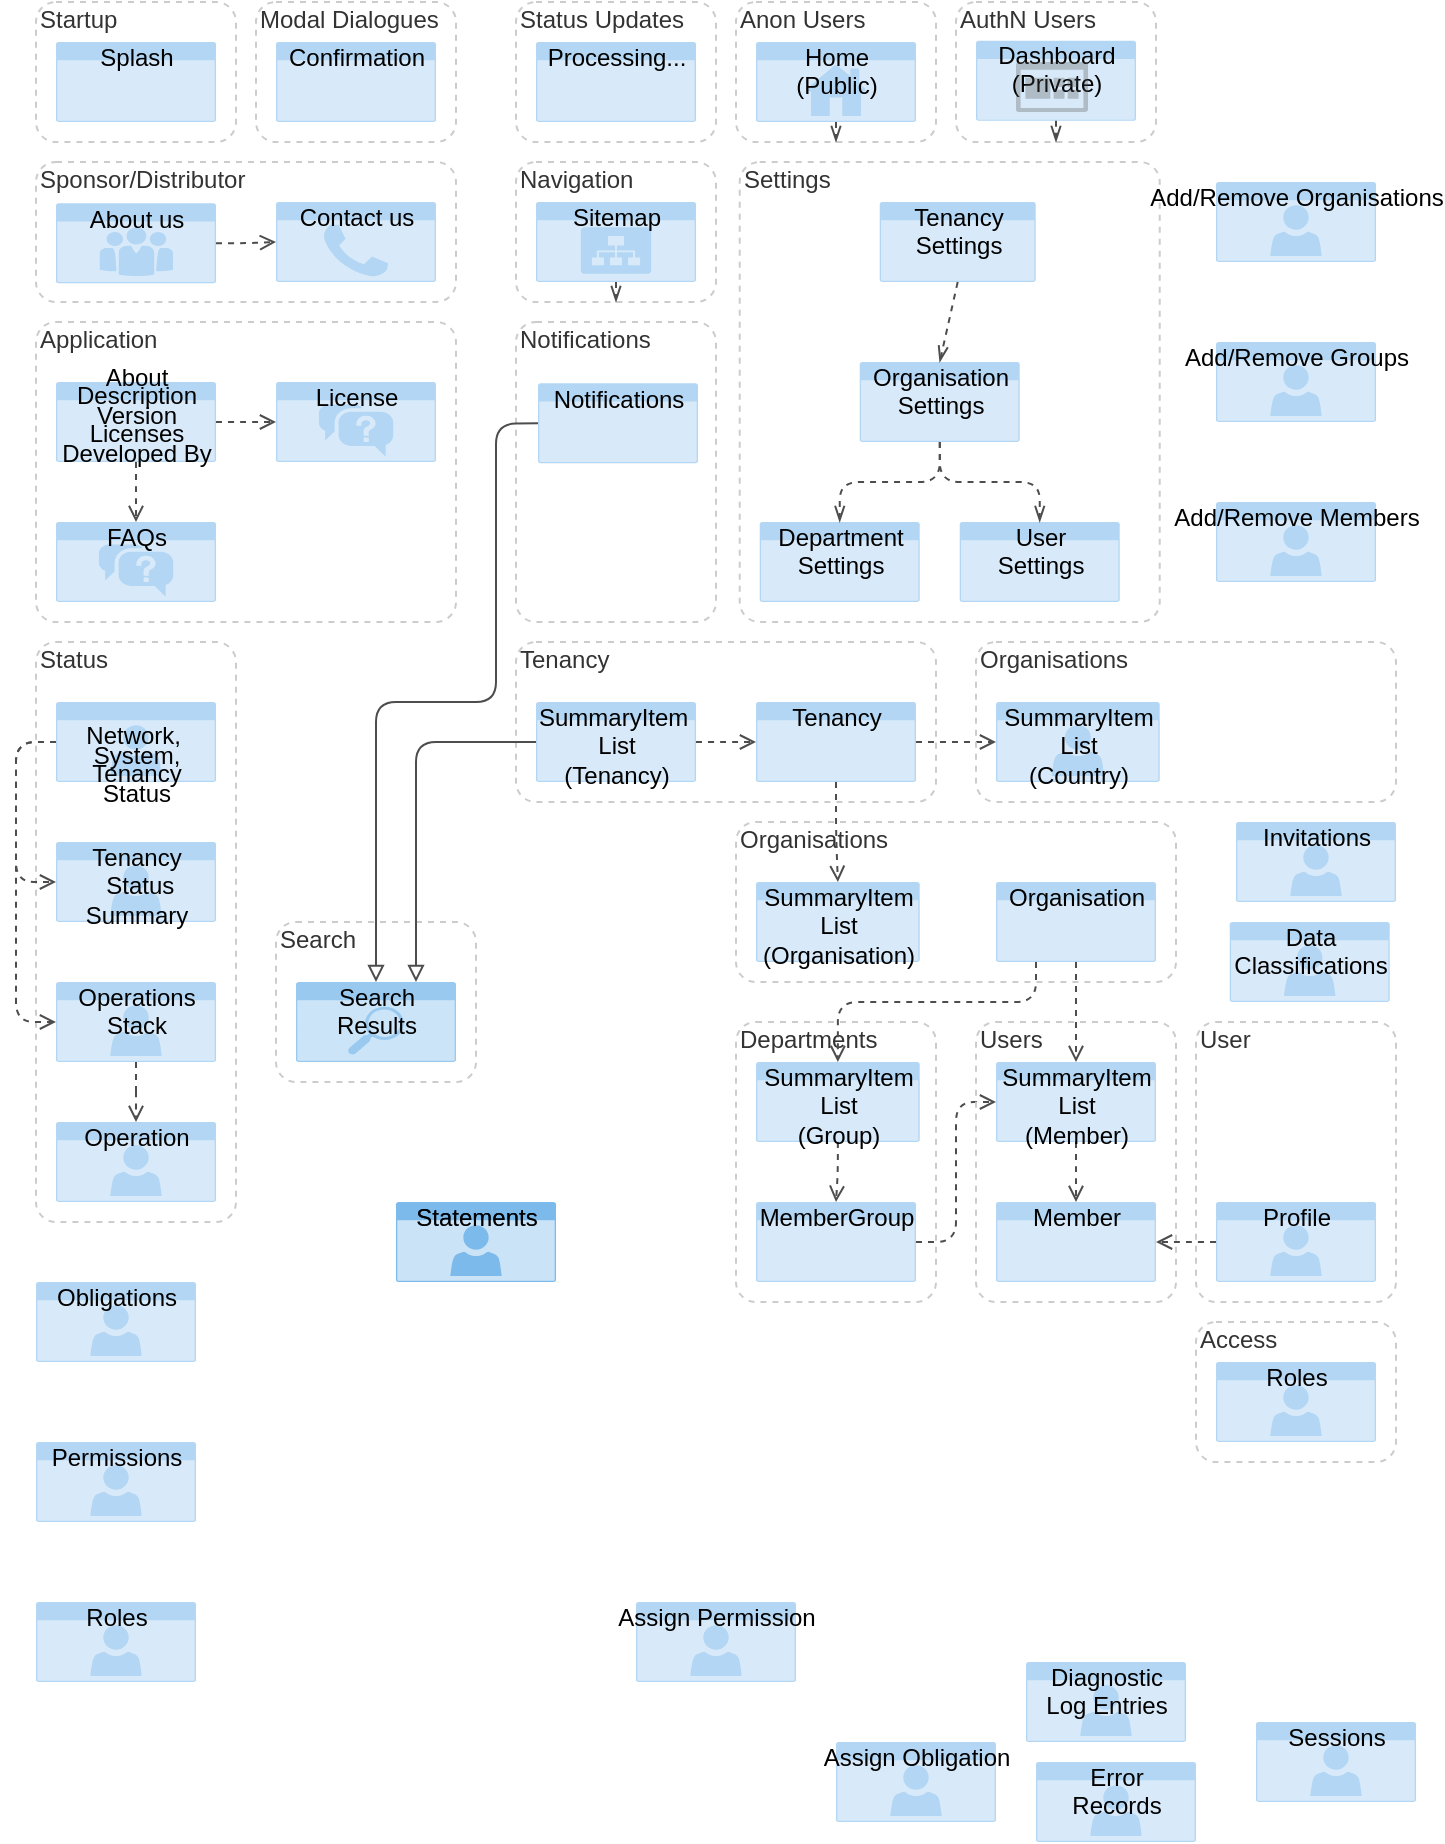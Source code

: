 <mxfile version="20.2.4" type="google"><diagram id="DtcWPcpHC0TI3k1cmq69" name="Page-1"><mxGraphModel grid="1" page="1" gridSize="10" guides="1" tooltips="1" connect="1" arrows="1" fold="1" pageScale="1" pageWidth="827" pageHeight="1169" math="0" shadow="0"><root><mxCell id="0"/><mxCell id="1" parent="0"/><mxCell id="GLeJWhqh9cPsyBBx3A72-1" value="Modal Dialogues" style="rounded=1;whiteSpace=wrap;html=1;shadow=0;glass=0;comic=0;strokeColor=#CCCCCC;fillColor=none;fontSize=12;align=left;fontColor=#333333;recursiveResize=0;container=1;collapsible=0;dashed=1;verticalAlign=top;spacing=2;spacingTop=-5;absoluteArcSize=1;" vertex="1" parent="1"><mxGeometry x="230" y="240" width="100" height="70" as="geometry"/></mxCell><mxCell id="GLeJWhqh9cPsyBBx3A72-2" value="Confirmation" style="html=1;strokeColor=none;fillColor=#0079D6;labelPosition=center;verticalLabelPosition=middle;verticalAlign=top;align=center;fontSize=12;outlineConnect=0;spacingTop=-6;fontColor=#000000;shape=mxgraph.sitemap.page;comic=0;opacity=30;" vertex="1" parent="GLeJWhqh9cPsyBBx3A72-1"><mxGeometry x="10" y="20" width="80" height="40" as="geometry"/></mxCell><mxCell id="GLeJWhqh9cPsyBBx3A72-3" value="" style="shape=image;html=1;verticalAlign=top;verticalLabelPosition=bottom;labelBackgroundColor=#ffffff;imageAspect=0;aspect=fixed;image=https://cdn4.iconfinder.com/data/icons/universal-7/614/13_-_Question-128.png;comic=0;strokeColor=#000000;strokeWidth=1;fillColor=none;gradientColor=#ffffff;fontSize=12;fontColor=#000000;opacity=30;align=center;" vertex="1" parent="GLeJWhqh9cPsyBBx3A72-1"><mxGeometry x="40" y="35" width="20" height="20" as="geometry"/></mxCell><mxCell id="GLeJWhqh9cPsyBBx3A72-4" value="Settings" style="rounded=1;whiteSpace=wrap;html=1;shadow=0;glass=0;comic=0;strokeColor=#CCCCCC;fillColor=none;fontSize=12;align=left;fontColor=#333333;recursiveResize=0;container=1;collapsible=0;dashed=1;verticalAlign=top;spacing=2;spacingTop=-5;absoluteArcSize=1;" vertex="1" parent="1"><mxGeometry x="471.86" y="320" width="210" height="230" as="geometry"/></mxCell><mxCell id="GLeJWhqh9cPsyBBx3A72-5" value="User &lt;br style=&quot;font-size: 12px;&quot;&gt;Settings" style="html=1;strokeColor=none;fillColor=#0079D6;labelPosition=center;verticalLabelPosition=middle;verticalAlign=top;align=center;fontSize=12;outlineConnect=0;spacingTop=-6;fontColor=#000000;shape=mxgraph.sitemap.page;comic=0;opacity=30;" vertex="1" parent="GLeJWhqh9cPsyBBx3A72-4"><mxGeometry x="110" y="180" width="80" height="40" as="geometry"/></mxCell><mxCell id="GLeJWhqh9cPsyBBx3A72-6" value="Tenancy &lt;br style=&quot;font-size: 12px;&quot;&gt;Settings" style="html=1;strokeColor=none;fillColor=#0079D6;labelPosition=center;verticalLabelPosition=middle;verticalAlign=top;align=center;fontSize=12;outlineConnect=0;spacingTop=-6;fontColor=#000000;shape=mxgraph.sitemap.page;comic=0;opacity=30;" vertex="1" parent="GLeJWhqh9cPsyBBx3A72-4"><mxGeometry x="70" y="20" width="78" height="40" as="geometry"/></mxCell><mxCell id="GLeJWhqh9cPsyBBx3A72-7" style="edgeStyle=orthogonalEdgeStyle;rounded=1;orthogonalLoop=1;jettySize=auto;html=1;entryX=0.5;entryY=0;entryDx=0;entryDy=0;entryPerimeter=0;dashed=1;startArrow=none;startFill=0;endArrow=openThin;endFill=0;strokeColor=#4D4D4D;fontSize=12;fontColor=#000000;" edge="1" parent="GLeJWhqh9cPsyBBx3A72-4" source="GLeJWhqh9cPsyBBx3A72-8" target="GLeJWhqh9cPsyBBx3A72-5"><mxGeometry relative="1" as="geometry"><mxPoint x="149.0" y="172.5" as="targetPoint"/></mxGeometry></mxCell><mxCell id="GLeJWhqh9cPsyBBx3A72-8" value="Organisation&lt;br style=&quot;font-size: 12px;&quot;&gt;Settings" style="html=1;strokeColor=none;fillColor=#0079D6;labelPosition=center;verticalLabelPosition=middle;verticalAlign=top;align=center;fontSize=12;outlineConnect=0;spacingTop=-6;fontColor=#000000;shape=mxgraph.sitemap.page;comic=0;opacity=30;" vertex="1" parent="GLeJWhqh9cPsyBBx3A72-4"><mxGeometry x="60" y="100" width="80" height="40" as="geometry"/></mxCell><mxCell id="GLeJWhqh9cPsyBBx3A72-9" style="rounded=1;orthogonalLoop=1;jettySize=auto;html=1;entryX=0.5;entryY=0;entryDx=0;entryDy=0;entryPerimeter=0;dashed=1;startArrow=none;startFill=0;endArrow=openThin;endFill=0;strokeColor=#4D4D4D;fontSize=12;fontColor=#000000;exitX=0.5;exitY=1;exitDx=0;exitDy=0;exitPerimeter=0;" edge="1" parent="GLeJWhqh9cPsyBBx3A72-4" source="GLeJWhqh9cPsyBBx3A72-6" target="GLeJWhqh9cPsyBBx3A72-8"><mxGeometry relative="1" as="geometry"><mxPoint x="100.0" y="60" as="sourcePoint"/></mxGeometry></mxCell><mxCell id="GLeJWhqh9cPsyBBx3A72-10" value="Department&lt;br style=&quot;font-size: 12px;&quot;&gt;Settings" style="html=1;strokeColor=none;fillColor=#0079D6;labelPosition=center;verticalLabelPosition=middle;verticalAlign=top;align=center;fontSize=12;outlineConnect=0;spacingTop=-6;fontColor=#000000;shape=mxgraph.sitemap.page;comic=0;opacity=30;" vertex="1" parent="GLeJWhqh9cPsyBBx3A72-4"><mxGeometry x="10" y="180" width="80" height="40" as="geometry"/></mxCell><mxCell id="GLeJWhqh9cPsyBBx3A72-11" style="edgeStyle=orthogonalEdgeStyle;rounded=1;orthogonalLoop=1;jettySize=auto;html=1;dashed=1;startArrow=none;startFill=0;endArrow=openThin;endFill=0;strokeColor=#4D4D4D;fontSize=12;fontColor=#000000;entryX=0.5;entryY=0;entryDx=0;entryDy=0;entryPerimeter=0;" edge="1" parent="GLeJWhqh9cPsyBBx3A72-4" source="GLeJWhqh9cPsyBBx3A72-8" target="GLeJWhqh9cPsyBBx3A72-10"><mxGeometry relative="1" as="geometry"><mxPoint x="49.0" y="172.5" as="targetPoint"/></mxGeometry></mxCell><mxCell id="GLeJWhqh9cPsyBBx3A72-12" value="Application" style="rounded=1;whiteSpace=wrap;html=1;shadow=0;glass=0;comic=0;strokeColor=#CCCCCC;fillColor=none;fontSize=12;align=left;fontColor=#333333;recursiveResize=0;container=1;collapsible=0;dashed=1;verticalAlign=top;spacing=2;spacingTop=-5;absoluteArcSize=1;" vertex="1" parent="1"><mxGeometry x="120" y="400" width="210" height="150" as="geometry"/></mxCell><mxCell id="GLeJWhqh9cPsyBBx3A72-13" style="edgeStyle=elbowEdgeStyle;rounded=1;orthogonalLoop=1;jettySize=auto;html=1;dashed=1;startArrow=none;startFill=0;endArrow=open;endFill=0;strokeColor=#4D4D4D;fontSize=12;fontColor=#000000;" edge="1" parent="GLeJWhqh9cPsyBBx3A72-12" source="GLeJWhqh9cPsyBBx3A72-15" target="GLeJWhqh9cPsyBBx3A72-17"><mxGeometry relative="1" as="geometry"/></mxCell><mxCell id="GLeJWhqh9cPsyBBx3A72-14" style="edgeStyle=elbowEdgeStyle;rounded=1;orthogonalLoop=1;jettySize=auto;html=1;dashed=1;startArrow=none;startFill=0;endArrow=open;endFill=0;strokeColor=#4D4D4D;fontSize=12;fontColor=#000000;" edge="1" parent="GLeJWhqh9cPsyBBx3A72-12" source="GLeJWhqh9cPsyBBx3A72-15" target="GLeJWhqh9cPsyBBx3A72-16"><mxGeometry relative="1" as="geometry"/></mxCell><mxCell id="GLeJWhqh9cPsyBBx3A72-15" value="&lt;p style=&quot;line-height: 80%; font-size: 12px;&quot;&gt;&lt;br style=&quot;font-size: 12px;&quot;&gt;About&lt;br style=&quot;font-size: 12px;&quot;&gt;Description&lt;br style=&quot;font-size: 12px;&quot;&gt;Version&lt;br style=&quot;font-size: 12px;&quot;&gt;Licenses&lt;br style=&quot;font-size: 12px;&quot;&gt;Developed By&lt;br style=&quot;font-size: 12px;&quot;&gt;&lt;br style=&quot;font-size: 12px;&quot;&gt;&lt;/p&gt;" style="html=1;strokeColor=none;fillColor=#0079D6;labelPosition=center;verticalLabelPosition=middle;verticalAlign=middle;align=center;fontSize=12;outlineConnect=0;spacingTop=-6;fontColor=#000000;shape=mxgraph.sitemap.page;comic=0;opacity=30;" vertex="1" parent="GLeJWhqh9cPsyBBx3A72-12"><mxGeometry x="10" y="30" width="80" height="40" as="geometry"/></mxCell><mxCell id="GLeJWhqh9cPsyBBx3A72-16" value="FAQs" style="html=1;strokeColor=none;fillColor=#0079D6;labelPosition=center;verticalLabelPosition=middle;verticalAlign=top;align=center;fontSize=12;outlineConnect=0;spacingTop=-6;fontColor=#000000;shape=mxgraph.sitemap.faq;comic=0;opacity=30;" vertex="1" parent="GLeJWhqh9cPsyBBx3A72-12"><mxGeometry x="10" y="100" width="80" height="40" as="geometry"/></mxCell><mxCell id="GLeJWhqh9cPsyBBx3A72-17" value="License" style="html=1;strokeColor=none;fillColor=#0079D6;labelPosition=center;verticalLabelPosition=middle;verticalAlign=top;align=center;fontSize=12;outlineConnect=0;spacingTop=-6;fontColor=#000000;shape=mxgraph.sitemap.faq;comic=0;opacity=30;" vertex="1" parent="GLeJWhqh9cPsyBBx3A72-12"><mxGeometry x="120" y="30" width="80" height="40" as="geometry"/></mxCell><mxCell id="GLeJWhqh9cPsyBBx3A72-18" value="Sponsor/Distributor" style="rounded=1;whiteSpace=wrap;html=1;shadow=0;glass=0;comic=0;strokeColor=#CCCCCC;fillColor=none;fontSize=12;align=left;fontColor=#333333;recursiveResize=0;container=1;collapsible=0;dashed=1;verticalAlign=top;spacing=2;spacingTop=-5;absoluteArcSize=1;" vertex="1" parent="1"><mxGeometry x="120" y="320" width="210" height="70" as="geometry"/></mxCell><mxCell id="GLeJWhqh9cPsyBBx3A72-19" style="edgeStyle=elbowEdgeStyle;rounded=1;orthogonalLoop=1;jettySize=auto;html=1;dashed=1;startArrow=none;startFill=0;endArrow=open;endFill=0;strokeColor=#4D4D4D;fontSize=12;fontColor=#000000;exitX=1;exitY=0.5;exitDx=0;exitDy=0;exitPerimeter=0;" edge="1" parent="GLeJWhqh9cPsyBBx3A72-18" source="GLeJWhqh9cPsyBBx3A72-20" target="GLeJWhqh9cPsyBBx3A72-21"><mxGeometry relative="1" as="geometry"/></mxCell><mxCell id="GLeJWhqh9cPsyBBx3A72-20" value="About us" style="html=1;strokeColor=none;fillColor=#0079D6;labelPosition=center;verticalLabelPosition=middle;verticalAlign=top;align=center;fontSize=12;outlineConnect=0;spacingTop=-6;fontColor=#000000;shape=mxgraph.sitemap.about_us;comic=0;opacity=30;" vertex="1" parent="GLeJWhqh9cPsyBBx3A72-18"><mxGeometry x="10" y="20.6" width="80" height="40" as="geometry"/></mxCell><mxCell id="GLeJWhqh9cPsyBBx3A72-21" value="Contact us" style="html=1;strokeColor=none;fillColor=#0079D6;labelPosition=center;verticalLabelPosition=middle;verticalAlign=top;align=center;fontSize=12;outlineConnect=0;spacingTop=-6;fontColor=#000000;shape=mxgraph.sitemap.contact_us;comic=0;opacity=30;" vertex="1" parent="GLeJWhqh9cPsyBBx3A72-18"><mxGeometry x="120" y="20" width="80" height="40" as="geometry"/></mxCell><mxCell id="GLeJWhqh9cPsyBBx3A72-22" value="User" style="rounded=1;whiteSpace=wrap;html=1;shadow=0;glass=0;comic=0;strokeColor=#CCCCCC;fillColor=none;fontSize=12;align=left;fontColor=#333333;recursiveResize=0;container=1;collapsible=0;dashed=1;verticalAlign=top;spacing=2;spacingTop=-5;absoluteArcSize=1;" vertex="1" parent="1"><mxGeometry x="700" y="750" width="100" height="140" as="geometry"/></mxCell><mxCell id="GLeJWhqh9cPsyBBx3A72-23" value="Profile" style="html=1;strokeColor=none;fillColor=#0079D6;labelPosition=center;verticalLabelPosition=middle;verticalAlign=top;align=center;fontSize=12;outlineConnect=0;spacingTop=-6;fontColor=#000000;shape=mxgraph.sitemap.profile;comic=0;opacity=30;" vertex="1" parent="GLeJWhqh9cPsyBBx3A72-22"><mxGeometry x="10" y="90" width="80" height="40" as="geometry"/></mxCell><mxCell id="GLeJWhqh9cPsyBBx3A72-24" value="Notifications" style="rounded=1;whiteSpace=wrap;html=1;shadow=0;glass=0;comic=0;strokeColor=#CCCCCC;fillColor=none;fontSize=12;align=left;fontColor=#333333;recursiveResize=0;container=1;collapsible=0;dashed=1;verticalAlign=top;spacing=2;spacingTop=-5;absoluteArcSize=1;" vertex="1" parent="1"><mxGeometry x="360" y="400" width="100" height="150" as="geometry"/></mxCell><mxCell id="GLeJWhqh9cPsyBBx3A72-25" value="Notifications" style="html=1;strokeColor=none;fillColor=#0079D6;labelPosition=center;verticalLabelPosition=middle;verticalAlign=top;align=center;fontSize=12;outlineConnect=0;spacingTop=-6;fontColor=#000000;shape=mxgraph.sitemap.page;comic=0;opacity=30;" vertex="1" parent="GLeJWhqh9cPsyBBx3A72-24"><mxGeometry x="11" y="30.6" width="80" height="40" as="geometry"/></mxCell><mxCell id="GLeJWhqh9cPsyBBx3A72-26" value="Status" style="rounded=1;whiteSpace=wrap;html=1;shadow=0;glass=0;comic=0;strokeColor=#CCCCCC;fillColor=none;fontSize=12;align=left;fontColor=#333333;recursiveResize=0;container=1;collapsible=0;dashed=1;verticalAlign=top;spacing=2;spacingTop=-5;absoluteArcSize=1;" vertex="1" parent="1"><mxGeometry x="120" y="560" width="100" height="290" as="geometry"/></mxCell><mxCell id="GLeJWhqh9cPsyBBx3A72-27" style="edgeStyle=orthogonalEdgeStyle;rounded=1;orthogonalLoop=1;jettySize=auto;html=1;entryX=0;entryY=0.5;entryDx=0;entryDy=0;entryPerimeter=0;dashed=1;startArrow=none;startFill=0;endArrow=open;endFill=0;strokeColor=#4D4D4D;fontSize=12;fontColor=#000000;exitX=0;exitY=0.5;exitDx=0;exitDy=0;exitPerimeter=0;" edge="1" parent="GLeJWhqh9cPsyBBx3A72-26" source="GLeJWhqh9cPsyBBx3A72-28" target="GLeJWhqh9cPsyBBx3A72-33"><mxGeometry relative="1" as="geometry"/></mxCell><mxCell id="GLeJWhqh9cPsyBBx3A72-28" value="&lt;p style=&quot;line-height: 80%&quot;&gt;Network,&amp;nbsp;&lt;br&gt;System,&lt;br&gt;Tenancy&lt;br&gt;Status&lt;/p&gt;" style="html=1;strokeColor=none;fillColor=#0079D6;labelPosition=center;verticalLabelPosition=middle;verticalAlign=top;align=center;fontSize=12;outlineConnect=0;spacingTop=-6;fontColor=#000000;shape=mxgraph.sitemap.profile;comic=0;opacity=30;" vertex="1" parent="GLeJWhqh9cPsyBBx3A72-26"><mxGeometry x="10" y="30" width="80" height="40" as="geometry"/></mxCell><mxCell id="GLeJWhqh9cPsyBBx3A72-29" style="edgeStyle=orthogonalEdgeStyle;rounded=1;orthogonalLoop=1;jettySize=auto;html=1;dashed=1;startArrow=none;startFill=0;endArrow=open;endFill=0;strokeColor=#4D4D4D;fontSize=12;fontColor=#000000;" edge="1" parent="GLeJWhqh9cPsyBBx3A72-26" source="GLeJWhqh9cPsyBBx3A72-30" target="GLeJWhqh9cPsyBBx3A72-34"><mxGeometry relative="1" as="geometry"/></mxCell><mxCell id="GLeJWhqh9cPsyBBx3A72-30" value="Operations&lt;br&gt;Stack" style="html=1;strokeColor=none;fillColor=#0079D6;labelPosition=center;verticalLabelPosition=middle;verticalAlign=top;align=center;fontSize=12;outlineConnect=0;spacingTop=-6;fontColor=#000000;shape=mxgraph.sitemap.profile;comic=0;opacity=30;container=1;collapsible=0;" vertex="1" parent="GLeJWhqh9cPsyBBx3A72-26"><mxGeometry x="10" y="170" width="80" height="40" as="geometry"/></mxCell><mxCell id="GLeJWhqh9cPsyBBx3A72-31" value="" style="shape=image;html=1;verticalAlign=top;verticalLabelPosition=bottom;labelBackgroundColor=#ffffff;imageAspect=0;aspect=fixed;image=https://cdn2.iconfinder.com/data/icons/food-drink-10/24/food-drink-21-128.png;strokeColor=#000000;strokeWidth=1;fillColor=none;gradientColor=#ffffff;fontFamily=Helvetica;fontSize=12;fontColor=#000000;align=left;" vertex="1" parent="GLeJWhqh9cPsyBBx3A72-30"><mxGeometry x="60" y="20" width="20" height="20" as="geometry"/></mxCell><mxCell id="GLeJWhqh9cPsyBBx3A72-32" style="edgeStyle=orthogonalEdgeStyle;rounded=1;orthogonalLoop=1;jettySize=auto;html=1;entryX=0;entryY=0.5;entryDx=0;entryDy=0;entryPerimeter=0;dashed=1;startArrow=none;startFill=0;endArrow=open;endFill=0;strokeColor=#4D4D4D;fontSize=12;fontColor=#000000;exitX=0;exitY=0.5;exitDx=0;exitDy=0;exitPerimeter=0;" edge="1" parent="GLeJWhqh9cPsyBBx3A72-26" source="GLeJWhqh9cPsyBBx3A72-28" target="GLeJWhqh9cPsyBBx3A72-30"><mxGeometry relative="1" as="geometry"/></mxCell><mxCell id="GLeJWhqh9cPsyBBx3A72-33" value="Tenancy&lt;br&gt;&amp;nbsp;Status&lt;br&gt;Summary" style="html=1;strokeColor=none;fillColor=#0079D6;labelPosition=center;verticalLabelPosition=middle;verticalAlign=top;align=center;fontSize=12;outlineConnect=0;spacingTop=-6;fontColor=#000000;shape=mxgraph.sitemap.profile;comic=0;opacity=30;" vertex="1" parent="GLeJWhqh9cPsyBBx3A72-26"><mxGeometry x="10" y="100" width="80" height="40" as="geometry"/></mxCell><mxCell id="GLeJWhqh9cPsyBBx3A72-34" value="Operation" style="html=1;strokeColor=none;fillColor=#0079D6;labelPosition=center;verticalLabelPosition=middle;verticalAlign=top;align=center;fontSize=12;outlineConnect=0;spacingTop=-6;fontColor=#000000;shape=mxgraph.sitemap.profile;comic=0;opacity=30;" vertex="1" parent="GLeJWhqh9cPsyBBx3A72-26"><mxGeometry x="10" y="240" width="80" height="40" as="geometry"/></mxCell><mxCell id="GLeJWhqh9cPsyBBx3A72-35" value="Statements" style="html=1;strokeColor=none;fillColor=#0079D6;labelPosition=center;verticalLabelPosition=middle;verticalAlign=top;align=center;fontSize=12;outlineConnect=0;spacingTop=-6;fontColor=#000000;shape=mxgraph.sitemap.profile;comic=0;opacity=30;" vertex="1" parent="1"><mxGeometry x="300" y="840" width="80" height="40" as="geometry"/></mxCell><mxCell id="GLeJWhqh9cPsyBBx3A72-36" value="Search" style="rounded=1;whiteSpace=wrap;html=1;shadow=0;glass=0;comic=0;strokeColor=#CCCCCC;fillColor=none;fontSize=12;align=left;fontColor=#333333;recursiveResize=0;container=1;collapsible=0;dashed=1;verticalAlign=top;spacing=2;spacingTop=-5;absoluteArcSize=1;strokeWidth=1;" vertex="1" parent="1"><mxGeometry x="240" y="700" width="100" height="80" as="geometry"/></mxCell><mxCell id="GLeJWhqh9cPsyBBx3A72-37" value="Search&lt;br&gt;Results" style="html=1;strokeColor=none;fillColor=#0079D6;labelPosition=center;verticalLabelPosition=middle;verticalAlign=top;align=center;fontSize=12;outlineConnect=0;spacingTop=-6;fontColor=#000000;shape=mxgraph.sitemap.search;comic=0;opacity=40;strokeWidth=1;" vertex="1" parent="GLeJWhqh9cPsyBBx3A72-36"><mxGeometry x="10" y="30" width="80" height="40" as="geometry"/></mxCell><mxCell id="GLeJWhqh9cPsyBBx3A72-38" value="Roles" style="html=1;strokeColor=none;fillColor=#0079D6;labelPosition=center;verticalLabelPosition=middle;verticalAlign=top;align=center;fontSize=12;outlineConnect=0;spacingTop=-6;fontColor=#000000;shape=mxgraph.sitemap.profile;comic=0;opacity=30;container=1;collapsible=0;" vertex="1" parent="1"><mxGeometry x="120" y="1040" width="80" height="40" as="geometry"/></mxCell><mxCell id="GLeJWhqh9cPsyBBx3A72-39" value="" style="shape=image;html=1;verticalAlign=top;verticalLabelPosition=bottom;labelBackgroundColor=#ffffff;imageAspect=0;aspect=fixed;image=https://cdn2.iconfinder.com/data/icons/food-drink-10/24/food-drink-21-128.png;strokeColor=#000000;strokeWidth=1;fillColor=none;gradientColor=#ffffff;fontFamily=Helvetica;fontSize=12;fontColor=#000000;align=left;" vertex="1" parent="GLeJWhqh9cPsyBBx3A72-38"><mxGeometry x="60" y="20" width="20" height="20" as="geometry"/></mxCell><mxCell id="GLeJWhqh9cPsyBBx3A72-40" value="Startup" style="rounded=1;whiteSpace=wrap;html=1;shadow=0;glass=0;comic=0;strokeColor=#CCCCCC;fillColor=none;fontSize=12;align=left;fontColor=#333333;recursiveResize=0;container=1;collapsible=0;dashed=1;verticalAlign=top;spacing=2;spacingTop=-5;absoluteArcSize=1;" vertex="1" parent="1"><mxGeometry x="120" y="240" width="100" height="70" as="geometry"/></mxCell><mxCell id="GLeJWhqh9cPsyBBx3A72-41" value="Splash" style="html=1;strokeColor=none;fillColor=#0079D6;labelPosition=center;verticalLabelPosition=middle;verticalAlign=top;align=center;fontSize=12;outlineConnect=0;spacingTop=-6;fontColor=#000000;shape=mxgraph.sitemap.page;comic=0;opacity=30;" vertex="1" parent="GLeJWhqh9cPsyBBx3A72-40"><mxGeometry x="10" y="20" width="80" height="40" as="geometry"/></mxCell><mxCell id="GLeJWhqh9cPsyBBx3A72-42" value="Status Updates" style="rounded=1;whiteSpace=wrap;html=1;shadow=0;glass=0;comic=0;strokeColor=#CCCCCC;fillColor=none;fontSize=12;align=left;fontColor=#333333;recursiveResize=0;container=1;collapsible=0;dashed=1;verticalAlign=top;spacing=2;spacingTop=-5;absoluteArcSize=1;" vertex="1" parent="1"><mxGeometry x="360" y="240" width="100" height="70" as="geometry"/></mxCell><mxCell id="GLeJWhqh9cPsyBBx3A72-43" value="Processing..." style="html=1;strokeColor=none;fillColor=#0079D6;labelPosition=center;verticalLabelPosition=middle;verticalAlign=top;align=center;fontSize=12;outlineConnect=0;spacingTop=-6;fontColor=#000000;shape=mxgraph.sitemap.page;comic=0;opacity=30;" vertex="1" parent="GLeJWhqh9cPsyBBx3A72-42"><mxGeometry x="10" y="20" width="80" height="40" as="geometry"/></mxCell><mxCell id="GLeJWhqh9cPsyBBx3A72-44" value="Permissions" style="html=1;strokeColor=none;fillColor=#0079D6;labelPosition=center;verticalLabelPosition=middle;verticalAlign=top;align=center;fontSize=12;outlineConnect=0;spacingTop=-6;fontColor=#000000;shape=mxgraph.sitemap.profile;comic=0;opacity=30;container=1;collapsible=0;" vertex="1" parent="1"><mxGeometry x="120" y="960" width="80" height="40" as="geometry"/></mxCell><mxCell id="GLeJWhqh9cPsyBBx3A72-45" value="" style="shape=image;html=1;verticalAlign=top;verticalLabelPosition=bottom;labelBackgroundColor=#ffffff;imageAspect=0;aspect=fixed;image=https://cdn2.iconfinder.com/data/icons/food-drink-10/24/food-drink-21-128.png;strokeColor=#000000;strokeWidth=1;fillColor=none;gradientColor=#ffffff;fontFamily=Helvetica;fontSize=12;fontColor=#000000;align=left;" vertex="1" parent="GLeJWhqh9cPsyBBx3A72-44"><mxGeometry x="60" y="20" width="20" height="20" as="geometry"/></mxCell><mxCell id="GLeJWhqh9cPsyBBx3A72-46" value="Anon Users" style="rounded=1;whiteSpace=wrap;html=1;shadow=0;glass=0;comic=0;strokeColor=#CCCCCC;fillColor=none;fontSize=12;align=left;fontColor=#333333;recursiveResize=0;container=1;collapsible=0;dashed=1;verticalAlign=top;spacing=2;spacingTop=-5;absoluteArcSize=1;" vertex="1" parent="1"><mxGeometry x="470" y="240" width="100" height="70" as="geometry"/></mxCell><mxCell id="GLeJWhqh9cPsyBBx3A72-47" value="Home &lt;br style=&quot;font-size: 12px;&quot;&gt;(Public)" style="html=1;strokeColor=none;fillColor=#0079D6;labelPosition=center;verticalLabelPosition=middle;verticalAlign=top;align=center;fontSize=12;outlineConnect=0;spacingTop=-6;fontColor=#000000;shape=mxgraph.sitemap.home;comic=0;opacity=30;" vertex="1" parent="GLeJWhqh9cPsyBBx3A72-46"><mxGeometry x="10" y="20.0" width="80" height="40" as="geometry"/></mxCell><mxCell id="GLeJWhqh9cPsyBBx3A72-48" style="rounded=1;orthogonalLoop=1;jettySize=auto;html=1;entryX=0.5;entryY=1;entryDx=0;entryDy=0;dashed=1;startArrow=none;startFill=0;endArrow=openThin;endFill=0;strokeColor=#4D4D4D;fontSize=12;fontColor=#000000;exitX=0.5;exitY=1;exitDx=0;exitDy=0;exitPerimeter=0;" edge="1" parent="GLeJWhqh9cPsyBBx3A72-46" source="GLeJWhqh9cPsyBBx3A72-47" target="GLeJWhqh9cPsyBBx3A72-46"><mxGeometry relative="1" as="geometry"><mxPoint x="310" y="240" as="sourcePoint"/><mxPoint x="310" y="250" as="targetPoint"/></mxGeometry></mxCell><mxCell id="GLeJWhqh9cPsyBBx3A72-49" value="Obligations" style="html=1;strokeColor=none;fillColor=#0079D6;labelPosition=center;verticalLabelPosition=middle;verticalAlign=top;align=center;fontSize=12;outlineConnect=0;spacingTop=-6;fontColor=#000000;shape=mxgraph.sitemap.profile;comic=0;opacity=30;container=1;collapsible=0;" vertex="1" parent="1"><mxGeometry x="120" y="880" width="80" height="40" as="geometry"/></mxCell><mxCell id="GLeJWhqh9cPsyBBx3A72-50" value="" style="shape=image;html=1;verticalAlign=top;verticalLabelPosition=bottom;labelBackgroundColor=#ffffff;imageAspect=0;aspect=fixed;image=https://cdn2.iconfinder.com/data/icons/food-drink-10/24/food-drink-21-128.png;strokeColor=#000000;strokeWidth=1;fillColor=none;gradientColor=#ffffff;fontFamily=Helvetica;fontSize=12;fontColor=#000000;align=left;" vertex="1" parent="GLeJWhqh9cPsyBBx3A72-49"><mxGeometry x="60" y="20" width="20" height="20" as="geometry"/></mxCell><mxCell id="GLeJWhqh9cPsyBBx3A72-51" value="AuthN Users" style="rounded=1;whiteSpace=wrap;html=1;shadow=0;glass=0;comic=0;strokeColor=#CCCCCC;fillColor=none;fontSize=12;align=left;fontColor=#333333;recursiveResize=0;container=1;collapsible=0;dashed=1;verticalAlign=top;spacing=2;spacingTop=-5;absoluteArcSize=1;" vertex="1" parent="1"><mxGeometry x="580" y="240" width="100" height="70" as="geometry"/></mxCell><mxCell id="GLeJWhqh9cPsyBBx3A72-52" value="Dashboard&lt;br style=&quot;font-size: 12px;&quot;&gt;(Private)" style="html=1;strokeColor=none;fillColor=#0079D6;labelPosition=center;verticalLabelPosition=middle;verticalAlign=top;align=center;fontSize=12;outlineConnect=0;spacingTop=-6;fontColor=#000000;shape=mxgraph.sitemap.page;comic=0;opacity=30;" vertex="1" parent="GLeJWhqh9cPsyBBx3A72-51"><mxGeometry x="10" y="19.4" width="80" height="40" as="geometry"/></mxCell><mxCell id="GLeJWhqh9cPsyBBx3A72-53" value="" style="pointerEvents=1;shadow=0;dashed=0;html=1;strokeColor=none;labelPosition=center;verticalLabelPosition=bottom;verticalAlign=top;align=center;fillColor=#505050;shape=mxgraph.mscae.oms.dashboard;comic=0;fontSize=12;fontColor=#000000;opacity=30;" vertex="1" parent="GLeJWhqh9cPsyBBx3A72-51"><mxGeometry x="30" y="30" width="36" height="25" as="geometry"/></mxCell><mxCell id="GLeJWhqh9cPsyBBx3A72-54" style="rounded=1;orthogonalLoop=1;jettySize=auto;html=1;entryX=0.5;entryY=1;entryDx=0;entryDy=0;dashed=1;startArrow=none;startFill=0;endArrow=openThin;endFill=0;strokeColor=#4D4D4D;fontSize=12;fontColor=#000000;exitX=0.5;exitY=1;exitDx=0;exitDy=0;exitPerimeter=0;" edge="1" parent="GLeJWhqh9cPsyBBx3A72-51" source="GLeJWhqh9cPsyBBx3A72-52" target="GLeJWhqh9cPsyBBx3A72-51"><mxGeometry relative="1" as="geometry"><mxPoint x="-160" y="230" as="sourcePoint"/><mxPoint x="-160" y="240" as="targetPoint"/></mxGeometry></mxCell><mxCell id="GLeJWhqh9cPsyBBx3A72-55" value="Error &lt;br&gt;Records" style="html=1;strokeColor=none;fillColor=#0079D6;labelPosition=center;verticalLabelPosition=middle;verticalAlign=top;align=center;fontSize=12;outlineConnect=0;spacingTop=-6;fontColor=#000000;shape=mxgraph.sitemap.profile;comic=0;opacity=30;" vertex="1" parent="1"><mxGeometry x="620" y="1120" width="80" height="40" as="geometry"/></mxCell><mxCell id="GLeJWhqh9cPsyBBx3A72-56" value="Organisations" style="rounded=1;whiteSpace=wrap;html=1;shadow=0;glass=0;comic=0;strokeColor=#CCCCCC;fillColor=none;fontSize=12;align=left;fontColor=#333333;recursiveResize=0;container=1;collapsible=0;dashed=1;verticalAlign=top;spacing=2;spacingTop=-5;absoluteArcSize=1;" vertex="1" parent="1"><mxGeometry x="470" y="650" width="220" height="80" as="geometry"/></mxCell><mxCell id="GLeJWhqh9cPsyBBx3A72-57" value="SummaryItem&lt;br&gt;List&lt;br&gt;(Organisation)" style="html=1;strokeColor=none;fillColor=#0079D6;labelPosition=center;verticalLabelPosition=middle;verticalAlign=top;align=center;fontSize=12;outlineConnect=0;spacingTop=-6;fontColor=#000000;shape=mxgraph.sitemap.page;comic=0;opacity=30;container=1;collapsible=0;" vertex="1" parent="GLeJWhqh9cPsyBBx3A72-56"><mxGeometry x="10" y="30" width="81.86" height="40" as="geometry"/></mxCell><mxCell id="GLeJWhqh9cPsyBBx3A72-58" value="" style="shape=image;html=1;verticalAlign=top;verticalLabelPosition=bottom;labelBackgroundColor=#ffffff;imageAspect=0;aspect=fixed;image=https://cdn2.iconfinder.com/data/icons/food-drink-10/24/food-drink-21-128.png;strokeColor=#000000;strokeWidth=1;fillColor=none;gradientColor=#ffffff;fontFamily=Helvetica;fontSize=12;fontColor=#000000;align=left;" vertex="1" parent="GLeJWhqh9cPsyBBx3A72-57"><mxGeometry x="61.86" y="20" width="20" height="20" as="geometry"/></mxCell><mxCell id="GLeJWhqh9cPsyBBx3A72-59" value="Organisation" style="html=1;strokeColor=none;fillColor=#0079D6;labelPosition=center;verticalLabelPosition=middle;verticalAlign=top;align=center;fontSize=12;outlineConnect=0;spacingTop=-6;fontColor=#000000;shape=mxgraph.sitemap.page;comic=0;opacity=30;" vertex="1" parent="GLeJWhqh9cPsyBBx3A72-56"><mxGeometry x="130" y="30" width="80" height="40" as="geometry"/></mxCell><mxCell id="GLeJWhqh9cPsyBBx3A72-60" value="Data &lt;br&gt;Classifications" style="html=1;strokeColor=none;fillColor=#0079D6;labelPosition=center;verticalLabelPosition=middle;verticalAlign=top;align=center;fontSize=12;outlineConnect=0;spacingTop=-6;fontColor=#000000;shape=mxgraph.sitemap.profile;comic=0;opacity=30;container=1;collapsible=0;" vertex="1" parent="1"><mxGeometry x="716.86" y="700" width="80" height="40" as="geometry"/></mxCell><mxCell id="GLeJWhqh9cPsyBBx3A72-61" value="" style="shape=image;html=1;verticalAlign=top;verticalLabelPosition=bottom;labelBackgroundColor=#ffffff;imageAspect=0;aspect=fixed;image=https://cdn2.iconfinder.com/data/icons/food-drink-10/24/food-drink-21-128.png;strokeColor=#000000;strokeWidth=1;fillColor=none;gradientColor=#ffffff;fontFamily=Helvetica;fontSize=12;fontColor=#000000;align=left;" vertex="1" parent="GLeJWhqh9cPsyBBx3A72-60"><mxGeometry x="60" y="20" width="20" height="20" as="geometry"/></mxCell><mxCell id="GLeJWhqh9cPsyBBx3A72-62" value="Tenancy" style="rounded=1;whiteSpace=wrap;html=1;shadow=0;glass=0;comic=0;strokeColor=#CCCCCC;fillColor=none;fontSize=12;align=left;fontColor=#333333;recursiveResize=0;container=1;collapsible=0;dashed=1;verticalAlign=top;spacing=2;spacingTop=-5;absoluteArcSize=1;" vertex="1" parent="1"><mxGeometry x="360" y="560" width="210" height="80" as="geometry"/></mxCell><mxCell id="GLeJWhqh9cPsyBBx3A72-63" style="edgeStyle=elbowEdgeStyle;rounded=1;orthogonalLoop=1;jettySize=auto;html=1;entryX=0;entryY=0.5;entryDx=0;entryDy=0;entryPerimeter=0;dashed=1;startArrow=none;startFill=0;endArrow=open;endFill=0;strokeColor=#4D4D4D;fontSize=12;fontColor=#000000;" edge="1" parent="GLeJWhqh9cPsyBBx3A72-62" source="GLeJWhqh9cPsyBBx3A72-64" target="GLeJWhqh9cPsyBBx3A72-66"><mxGeometry relative="1" as="geometry"/></mxCell><mxCell id="GLeJWhqh9cPsyBBx3A72-64" value="SummaryItem&amp;nbsp;&lt;br&gt;List&lt;br&gt;(Tenancy)" style="html=1;strokeColor=none;fillColor=#0079D6;labelPosition=center;verticalLabelPosition=middle;verticalAlign=top;align=center;fontSize=12;outlineConnect=0;spacingTop=-6;fontColor=#000000;shape=mxgraph.sitemap.page;comic=0;opacity=30;container=1;collapsible=0;" vertex="1" parent="GLeJWhqh9cPsyBBx3A72-62"><mxGeometry x="10" y="30" width="80" height="40" as="geometry"/></mxCell><mxCell id="GLeJWhqh9cPsyBBx3A72-65" value="" style="shape=image;html=1;verticalAlign=top;verticalLabelPosition=bottom;labelBackgroundColor=#ffffff;imageAspect=0;aspect=fixed;image=https://cdn2.iconfinder.com/data/icons/food-drink-10/24/food-drink-21-128.png;strokeColor=#000000;strokeWidth=1;fillColor=none;gradientColor=#ffffff;fontFamily=Helvetica;fontSize=12;fontColor=#000000;align=left;" vertex="1" parent="GLeJWhqh9cPsyBBx3A72-64"><mxGeometry x="60" y="20" width="20" height="20" as="geometry"/></mxCell><mxCell id="GLeJWhqh9cPsyBBx3A72-66" value="Tenancy" style="html=1;strokeColor=none;fillColor=#0079D6;labelPosition=center;verticalLabelPosition=middle;verticalAlign=top;align=center;fontSize=12;outlineConnect=0;spacingTop=-6;fontColor=#000000;shape=mxgraph.sitemap.page;comic=0;opacity=30;" vertex="1" parent="GLeJWhqh9cPsyBBx3A72-62"><mxGeometry x="120" y="30" width="80" height="40" as="geometry"/></mxCell><mxCell id="GLeJWhqh9cPsyBBx3A72-67" value="Diagnostic &lt;br&gt;Log Entries" style="html=1;strokeColor=none;fillColor=#0079D6;labelPosition=center;verticalLabelPosition=middle;verticalAlign=top;align=center;fontSize=12;outlineConnect=0;spacingTop=-6;fontColor=#000000;shape=mxgraph.sitemap.profile;comic=0;opacity=30;" vertex="1" parent="1"><mxGeometry x="615" y="1070" width="80" height="40" as="geometry"/></mxCell><mxCell id="GLeJWhqh9cPsyBBx3A72-68" value="Sessions" style="html=1;strokeColor=none;fillColor=#0079D6;labelPosition=center;verticalLabelPosition=middle;verticalAlign=top;align=center;fontSize=12;outlineConnect=0;spacingTop=-6;fontColor=#000000;shape=mxgraph.sitemap.profile;comic=0;opacity=30;" vertex="1" parent="1"><mxGeometry x="730" y="1100" width="80" height="40" as="geometry"/></mxCell><mxCell id="GLeJWhqh9cPsyBBx3A72-69" value="Departments" style="rounded=1;whiteSpace=wrap;html=1;shadow=0;glass=0;comic=0;strokeColor=#CCCCCC;fillColor=none;fontSize=12;align=left;fontColor=#333333;recursiveResize=0;container=1;collapsible=0;dashed=1;verticalAlign=top;spacing=2;spacingTop=-5;absoluteArcSize=1;" vertex="1" parent="1"><mxGeometry x="470" y="750" width="100" height="140" as="geometry"/></mxCell><mxCell id="GLeJWhqh9cPsyBBx3A72-70" style="edgeStyle=elbowEdgeStyle;rounded=1;orthogonalLoop=1;jettySize=auto;elbow=vertical;html=1;dashed=1;startArrow=none;startFill=0;endArrow=open;endFill=0;strokeColor=#4D4D4D;fontSize=12;fontColor=#000000;exitX=0.5;exitY=1;exitDx=0;exitDy=0;exitPerimeter=0;" edge="1" parent="GLeJWhqh9cPsyBBx3A72-69" source="GLeJWhqh9cPsyBBx3A72-71" target="GLeJWhqh9cPsyBBx3A72-73"><mxGeometry relative="1" as="geometry"/></mxCell><mxCell id="GLeJWhqh9cPsyBBx3A72-71" value="SummaryItem&lt;br&gt;List&lt;br&gt;(Group)" style="html=1;strokeColor=none;fillColor=#0079D6;labelPosition=center;verticalLabelPosition=middle;verticalAlign=top;align=center;fontSize=12;outlineConnect=0;spacingTop=-6;fontColor=#000000;shape=mxgraph.sitemap.page;comic=0;opacity=30;container=1;collapsible=0;" vertex="1" parent="GLeJWhqh9cPsyBBx3A72-69"><mxGeometry x="10" y="20" width="81.86" height="40" as="geometry"/></mxCell><mxCell id="GLeJWhqh9cPsyBBx3A72-72" value="" style="shape=image;html=1;verticalAlign=top;verticalLabelPosition=bottom;labelBackgroundColor=#ffffff;imageAspect=0;aspect=fixed;image=https://cdn2.iconfinder.com/data/icons/food-drink-10/24/food-drink-21-128.png;strokeColor=#000000;strokeWidth=1;fillColor=none;gradientColor=#ffffff;fontFamily=Helvetica;fontSize=12;fontColor=#000000;align=left;" vertex="1" parent="GLeJWhqh9cPsyBBx3A72-71"><mxGeometry x="61.86" y="20" width="20" height="20" as="geometry"/></mxCell><mxCell id="GLeJWhqh9cPsyBBx3A72-73" value="MemberGroup" style="html=1;strokeColor=none;fillColor=#0079D6;labelPosition=center;verticalLabelPosition=middle;verticalAlign=top;align=center;fontSize=12;outlineConnect=0;spacingTop=-6;fontColor=#000000;shape=mxgraph.sitemap.page;comic=0;opacity=30;" vertex="1" parent="GLeJWhqh9cPsyBBx3A72-69"><mxGeometry x="10" y="90" width="80" height="40" as="geometry"/></mxCell><mxCell id="GLeJWhqh9cPsyBBx3A72-74" value="Navigation" style="rounded=1;whiteSpace=wrap;html=1;shadow=0;glass=0;comic=0;strokeColor=#CCCCCC;fillColor=none;fontSize=12;align=left;fontColor=#333333;recursiveResize=0;container=1;collapsible=0;dashed=1;verticalAlign=top;spacing=2;spacingTop=-5;absoluteArcSize=1;" vertex="1" parent="1"><mxGeometry x="360" y="320" width="100" height="70" as="geometry"/></mxCell><mxCell id="GLeJWhqh9cPsyBBx3A72-75" value="Sitemap" style="html=1;strokeColor=none;fillColor=#0079D6;labelPosition=center;verticalLabelPosition=middle;verticalAlign=top;align=center;fontSize=12;outlineConnect=0;spacingTop=-6;fontColor=#000000;shape=mxgraph.sitemap.sitemap;comic=0;opacity=30;" vertex="1" parent="GLeJWhqh9cPsyBBx3A72-74"><mxGeometry x="10.0" y="20" width="80" height="40" as="geometry"/></mxCell><mxCell id="GLeJWhqh9cPsyBBx3A72-76" style="rounded=1;orthogonalLoop=1;jettySize=auto;html=1;entryX=0.5;entryY=1;entryDx=0;entryDy=0;dashed=1;startArrow=none;startFill=0;endArrow=openThin;endFill=0;strokeColor=#4D4D4D;fontSize=12;fontColor=#000000;exitX=0.5;exitY=1;exitDx=0;exitDy=0;exitPerimeter=0;" edge="1" parent="GLeJWhqh9cPsyBBx3A72-74" source="GLeJWhqh9cPsyBBx3A72-75" target="GLeJWhqh9cPsyBBx3A72-74"><mxGeometry relative="1" as="geometry"><mxPoint x="119" y="150" as="sourcePoint"/><mxPoint x="120" y="190" as="targetPoint"/></mxGeometry></mxCell><mxCell id="GLeJWhqh9cPsyBBx3A72-77" value="Add/Remove Members" style="html=1;strokeColor=none;fillColor=#0079D6;labelPosition=center;verticalLabelPosition=middle;verticalAlign=top;align=center;fontSize=12;outlineConnect=0;spacingTop=-6;fontColor=#000000;shape=mxgraph.sitemap.profile;comic=0;opacity=30;" vertex="1" parent="1"><mxGeometry x="710" y="490" width="80" height="40" as="geometry"/></mxCell><mxCell id="GLeJWhqh9cPsyBBx3A72-78" style="edgeStyle=elbowEdgeStyle;rounded=1;orthogonalLoop=1;jettySize=auto;html=1;entryX=0.5;entryY=0;entryDx=0;entryDy=0;entryPerimeter=0;dashed=1;startArrow=none;startFill=0;endArrow=open;endFill=0;strokeColor=#4D4D4D;fontSize=12;fontColor=#000000;elbow=vertical;exitX=0.25;exitY=1;exitDx=0;exitDy=0;exitPerimeter=0;" edge="1" parent="1" source="GLeJWhqh9cPsyBBx3A72-59" target="GLeJWhqh9cPsyBBx3A72-71"><mxGeometry relative="1" as="geometry"><Array as="points"><mxPoint x="630" y="740"/></Array></mxGeometry></mxCell><mxCell id="GLeJWhqh9cPsyBBx3A72-79" value="Assign Permission" style="html=1;strokeColor=none;fillColor=#0079D6;labelPosition=center;verticalLabelPosition=middle;verticalAlign=top;align=center;fontSize=12;outlineConnect=0;spacingTop=-6;fontColor=#000000;shape=mxgraph.sitemap.profile;comic=0;opacity=30;" vertex="1" parent="1"><mxGeometry x="420" y="1040" width="80" height="40" as="geometry"/></mxCell><mxCell id="GLeJWhqh9cPsyBBx3A72-80" style="edgeStyle=orthogonalEdgeStyle;rounded=1;orthogonalLoop=1;jettySize=auto;html=1;entryX=0;entryY=0.5;entryDx=0;entryDy=0;entryPerimeter=0;dashed=1;startArrow=none;startFill=0;endArrow=open;endFill=0;strokeColor=#4D4D4D;fontSize=12;fontColor=#000000;exitX=1;exitY=0.5;exitDx=0;exitDy=0;exitPerimeter=0;" edge="1" parent="1" source="GLeJWhqh9cPsyBBx3A72-73" target="GLeJWhqh9cPsyBBx3A72-95"><mxGeometry relative="1" as="geometry"><Array as="points"><mxPoint x="580" y="860"/><mxPoint x="580" y="790"/></Array></mxGeometry></mxCell><mxCell id="GLeJWhqh9cPsyBBx3A72-81" value="Assign Obligation" style="html=1;strokeColor=none;fillColor=#0079D6;labelPosition=center;verticalLabelPosition=middle;verticalAlign=top;align=center;fontSize=12;outlineConnect=0;spacingTop=-6;fontColor=#000000;shape=mxgraph.sitemap.profile;comic=0;opacity=30;" vertex="1" parent="1"><mxGeometry x="520" y="1110" width="80" height="40" as="geometry"/></mxCell><mxCell id="GLeJWhqh9cPsyBBx3A72-82" style="edgeStyle=elbowEdgeStyle;rounded=1;orthogonalLoop=1;jettySize=auto;html=1;entryX=0.5;entryY=0;entryDx=0;entryDy=0;entryPerimeter=0;dashed=1;startArrow=none;startFill=0;endArrow=open;endFill=0;strokeColor=#4D4D4D;fontSize=12;fontColor=#000000;" edge="1" parent="1" source="GLeJWhqh9cPsyBBx3A72-59" target="GLeJWhqh9cPsyBBx3A72-95"><mxGeometry relative="1" as="geometry"/></mxCell><mxCell id="GLeJWhqh9cPsyBBx3A72-83" value="Invitations" style="html=1;strokeColor=none;fillColor=#0079D6;labelPosition=center;verticalLabelPosition=middle;verticalAlign=top;align=center;fontSize=12;outlineConnect=0;spacingTop=-6;fontColor=#000000;shape=mxgraph.sitemap.profile;comic=0;opacity=30;" vertex="1" parent="1"><mxGeometry x="720" y="650" width="80" height="40" as="geometry"/></mxCell><mxCell id="GLeJWhqh9cPsyBBx3A72-84" style="edgeStyle=elbowEdgeStyle;rounded=1;orthogonalLoop=1;jettySize=auto;html=1;entryX=0.5;entryY=0;entryDx=0;entryDy=0;entryPerimeter=0;dashed=1;startArrow=none;startFill=0;endArrow=open;endFill=0;strokeColor=#4D4D4D;fontSize=12;fontColor=#000000;elbow=vertical;" edge="1" parent="1" source="GLeJWhqh9cPsyBBx3A72-66" target="GLeJWhqh9cPsyBBx3A72-57"><mxGeometry relative="1" as="geometry"/></mxCell><mxCell id="GLeJWhqh9cPsyBBx3A72-85" value="Add/Remove Groups" style="html=1;strokeColor=none;fillColor=#0079D6;labelPosition=center;verticalLabelPosition=middle;verticalAlign=top;align=center;fontSize=12;outlineConnect=0;spacingTop=-6;fontColor=#000000;shape=mxgraph.sitemap.profile;comic=0;opacity=30;" vertex="1" parent="1"><mxGeometry x="710" y="410" width="80" height="40" as="geometry"/></mxCell><mxCell id="GLeJWhqh9cPsyBBx3A72-86" style="edgeStyle=elbowEdgeStyle;rounded=1;orthogonalLoop=1;jettySize=auto;elbow=vertical;html=1;entryX=0.75;entryY=0;entryDx=0;entryDy=0;entryPerimeter=0;startArrow=none;startFill=0;endArrow=block;endFill=0;strokeColor=#4D4D4D;fontSize=12;fontColor=#000000;" edge="1" parent="1" source="GLeJWhqh9cPsyBBx3A72-64" target="GLeJWhqh9cPsyBBx3A72-37"><mxGeometry relative="1" as="geometry"><Array as="points"><mxPoint x="331.86" y="610"/></Array></mxGeometry></mxCell><mxCell id="GLeJWhqh9cPsyBBx3A72-87" value="Add/Remove Organisations" style="html=1;strokeColor=none;fillColor=#0079D6;labelPosition=center;verticalLabelPosition=middle;verticalAlign=top;align=center;fontSize=12;outlineConnect=0;spacingTop=-6;fontColor=#000000;shape=mxgraph.sitemap.profile;comic=0;opacity=30;" vertex="1" parent="1"><mxGeometry x="710" y="330" width="80" height="40" as="geometry"/></mxCell><mxCell id="GLeJWhqh9cPsyBBx3A72-88" style="rounded=1;orthogonalLoop=1;jettySize=auto;html=1;startArrow=none;startFill=0;endArrow=block;endFill=0;strokeColor=#4D4D4D;fontSize=12;fontColor=#000000;exitX=0;exitY=0.5;exitDx=0;exitDy=0;exitPerimeter=0;entryX=0.5;entryY=0;entryDx=0;entryDy=0;entryPerimeter=0;" edge="1" parent="1" source="GLeJWhqh9cPsyBBx3A72-25" target="GLeJWhqh9cPsyBBx3A72-37"><mxGeometry relative="1" as="geometry"><mxPoint x="490" y="620" as="sourcePoint"/><mxPoint x="420" y="690" as="targetPoint"/><Array as="points"><mxPoint x="350" y="451"/><mxPoint x="350" y="590"/><mxPoint x="290" y="590"/></Array></mxGeometry></mxCell><mxCell id="GLeJWhqh9cPsyBBx3A72-89" style="edgeStyle=orthogonalEdgeStyle;rounded=1;orthogonalLoop=1;jettySize=auto;html=1;labelBackgroundColor=none;startArrow=none;startFill=0;endArrow=open;endFill=0;endSize=6;strokeColor=#4D4D4D;fontFamily=Helvetica;fontSize=12;fontColor=#000000;dashed=1;" edge="1" parent="1" source="GLeJWhqh9cPsyBBx3A72-66" target="GLeJWhqh9cPsyBBx3A72-91"><mxGeometry relative="1" as="geometry"/></mxCell><mxCell id="GLeJWhqh9cPsyBBx3A72-90" value="Organisations" style="rounded=1;whiteSpace=wrap;html=1;shadow=0;glass=0;comic=0;strokeColor=#CCCCCC;fillColor=none;fontSize=12;align=left;fontColor=#333333;recursiveResize=0;container=1;collapsible=0;dashed=1;verticalAlign=top;spacing=2;spacingTop=-5;absoluteArcSize=1;" vertex="1" parent="1"><mxGeometry x="590" y="560" width="210" height="80" as="geometry"/></mxCell><mxCell id="GLeJWhqh9cPsyBBx3A72-91" value="SummaryItem&lt;br&gt;List&lt;br&gt;(Country)" style="html=1;strokeColor=none;fillColor=#0079D6;labelPosition=center;verticalLabelPosition=middle;verticalAlign=top;align=center;fontSize=12;outlineConnect=0;spacingTop=-6;fontColor=#000000;shape=mxgraph.sitemap.profile;comic=0;opacity=30;container=1;collapsible=0;" vertex="1" parent="GLeJWhqh9cPsyBBx3A72-90"><mxGeometry x="10" y="30" width="81.86" height="40" as="geometry"/></mxCell><mxCell id="GLeJWhqh9cPsyBBx3A72-92" value="" style="shape=image;html=1;verticalAlign=top;verticalLabelPosition=bottom;labelBackgroundColor=#ffffff;imageAspect=0;aspect=fixed;image=https://cdn2.iconfinder.com/data/icons/food-drink-10/24/food-drink-21-128.png;strokeColor=#000000;strokeWidth=1;fillColor=none;gradientColor=#ffffff;fontFamily=Helvetica;fontSize=12;fontColor=#000000;align=left;" vertex="1" parent="GLeJWhqh9cPsyBBx3A72-91"><mxGeometry x="61.86" y="20" width="20" height="20" as="geometry"/></mxCell><mxCell id="GLeJWhqh9cPsyBBx3A72-93" value="Users" style="rounded=1;whiteSpace=wrap;html=1;shadow=0;glass=0;comic=0;strokeColor=#CCCCCC;fillColor=none;fontSize=12;align=left;fontColor=#333333;recursiveResize=0;container=1;collapsible=0;dashed=1;verticalAlign=top;spacing=2;spacingTop=-5;absoluteArcSize=1;" vertex="1" parent="1"><mxGeometry x="590" y="750" width="100" height="140" as="geometry"/></mxCell><mxCell id="GLeJWhqh9cPsyBBx3A72-94" style="edgeStyle=elbowEdgeStyle;rounded=1;orthogonalLoop=1;jettySize=auto;elbow=vertical;html=1;dashed=1;startArrow=none;startFill=0;endArrow=open;endFill=0;strokeColor=#4D4D4D;fontSize=12;fontColor=#000000;exitX=0.5;exitY=1;exitDx=0;exitDy=0;exitPerimeter=0;" edge="1" parent="GLeJWhqh9cPsyBBx3A72-93" source="GLeJWhqh9cPsyBBx3A72-95" target="GLeJWhqh9cPsyBBx3A72-97"><mxGeometry relative="1" as="geometry"/></mxCell><mxCell id="GLeJWhqh9cPsyBBx3A72-95" value="SummaryItem&lt;br&gt;List&lt;br&gt;(Member)" style="html=1;strokeColor=none;fillColor=#0079D6;labelPosition=center;verticalLabelPosition=middle;verticalAlign=top;align=center;fontSize=12;outlineConnect=0;spacingTop=-6;fontColor=#000000;shape=mxgraph.sitemap.page;comic=0;opacity=30;container=1;collapsible=0;" vertex="1" parent="GLeJWhqh9cPsyBBx3A72-93"><mxGeometry x="10" y="20" width="80" height="40" as="geometry"/></mxCell><mxCell id="GLeJWhqh9cPsyBBx3A72-96" value="" style="shape=image;html=1;verticalAlign=top;verticalLabelPosition=bottom;labelBackgroundColor=#ffffff;imageAspect=0;aspect=fixed;image=https://cdn2.iconfinder.com/data/icons/food-drink-10/24/food-drink-21-128.png;strokeColor=#000000;strokeWidth=1;fillColor=none;gradientColor=#ffffff;fontFamily=Helvetica;fontSize=12;fontColor=#000000;align=left;" vertex="1" parent="GLeJWhqh9cPsyBBx3A72-95"><mxGeometry x="60" y="20" width="20" height="20" as="geometry"/></mxCell><mxCell id="GLeJWhqh9cPsyBBx3A72-97" value="Member" style="html=1;strokeColor=none;fillColor=#0079D6;labelPosition=center;verticalLabelPosition=middle;verticalAlign=top;align=center;fontSize=12;outlineConnect=0;spacingTop=-6;fontColor=#000000;shape=mxgraph.sitemap.page;comic=0;opacity=30;" vertex="1" parent="GLeJWhqh9cPsyBBx3A72-93"><mxGeometry x="10" y="90" width="80" height="40" as="geometry"/></mxCell><mxCell id="GLeJWhqh9cPsyBBx3A72-98" style="edgeStyle=elbowEdgeStyle;rounded=1;orthogonalLoop=1;jettySize=auto;elbow=vertical;html=1;entryX=1;entryY=0.5;entryDx=0;entryDy=0;entryPerimeter=0;dashed=1;startArrow=none;startFill=0;endArrow=open;endFill=0;strokeColor=#4D4D4D;fontSize=12;fontColor=#000000;exitX=0;exitY=0.5;exitDx=0;exitDy=0;exitPerimeter=0;" edge="1" parent="1" source="GLeJWhqh9cPsyBBx3A72-23" target="GLeJWhqh9cPsyBBx3A72-97"><mxGeometry relative="1" as="geometry"><mxPoint x="531.86" y="830" as="sourcePoint"/><mxPoint x="531.86" y="860" as="targetPoint"/></mxGeometry></mxCell><mxCell id="GLeJWhqh9cPsyBBx3A72-99" value="Access" style="rounded=1;whiteSpace=wrap;html=1;shadow=0;glass=0;comic=0;strokeColor=#CCCCCC;fillColor=none;fontSize=12;align=left;fontColor=#333333;recursiveResize=0;container=1;collapsible=0;dashed=1;verticalAlign=top;spacing=2;spacingTop=-5;absoluteArcSize=1;" vertex="1" parent="1"><mxGeometry x="700" y="900" width="100" height="70" as="geometry"/></mxCell><mxCell id="GLeJWhqh9cPsyBBx3A72-100" value="Roles" style="html=1;strokeColor=none;fillColor=#0079D6;labelPosition=center;verticalLabelPosition=middle;verticalAlign=top;align=center;fontSize=12;outlineConnect=0;spacingTop=-6;fontColor=#000000;shape=mxgraph.sitemap.profile;comic=0;opacity=30;container=1;collapsible=0;" vertex="1" parent="GLeJWhqh9cPsyBBx3A72-99"><mxGeometry x="10" y="20" width="80" height="40" as="geometry"/></mxCell><mxCell id="GLeJWhqh9cPsyBBx3A72-101" value="" style="shape=image;html=1;verticalAlign=top;verticalLabelPosition=bottom;labelBackgroundColor=#ffffff;imageAspect=0;aspect=fixed;image=https://cdn2.iconfinder.com/data/icons/food-drink-10/24/food-drink-21-128.png;strokeColor=#000000;strokeWidth=1;fillColor=none;gradientColor=#ffffff;fontFamily=Helvetica;fontSize=12;fontColor=#000000;align=left;" vertex="1" parent="GLeJWhqh9cPsyBBx3A72-100"><mxGeometry x="60" y="20" width="20" height="20" as="geometry"/></mxCell><mxCell id="GLeJWhqh9cPsyBBx3A72-102" value="" style="shape=image;html=1;verticalAlign=top;verticalLabelPosition=bottom;labelBackgroundColor=#ffffff;imageAspect=0;aspect=fixed;image=https://cdn1.iconfinder.com/data/icons/Keyamoon-IcoMoon--limited/32/checkbox-checked.png;strokeColor=#000000;strokeWidth=1;fillColor=none;gradientColor=#ffffff;fontFamily=Helvetica;fontSize=12;fontColor=#000000;align=left;" vertex="1" parent="GLeJWhqh9cPsyBBx3A72-100"><mxGeometry x="50" y="20" width="20" height="20" as="geometry"/></mxCell><mxCell id="GLeJWhqh9cPsyBBx3A72-103" value="Statements" style="html=1;strokeColor=none;fillColor=#0079D6;labelPosition=center;verticalLabelPosition=middle;verticalAlign=top;align=center;fontSize=12;outlineConnect=0;spacingTop=-6;fontColor=#000000;shape=mxgraph.sitemap.profile;comic=0;opacity=30;" vertex="1" parent="1"><mxGeometry x="300" y="840" width="80" height="40" as="geometry"/></mxCell></root></mxGraphModel></diagram></mxfile>